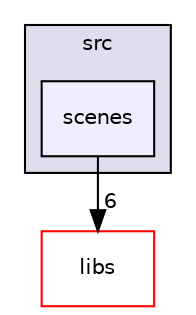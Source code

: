 digraph "src/scenes" {
  compound=true
  node [ fontsize="10", fontname="Helvetica"];
  edge [ labelfontsize="10", labelfontname="Helvetica"];
  subgraph clusterdir_68267d1309a1af8e8297ef4c3efbcdba {
    graph [ bgcolor="#ddddee", pencolor="black", label="src" fontname="Helvetica", fontsize="10", URL="dir_68267d1309a1af8e8297ef4c3efbcdba.html"]
  dir_ecc8d4550b7fd15fd45b6c26299430bf [shape=box, label="scenes", style="filled", fillcolor="#eeeeff", pencolor="black", URL="dir_ecc8d4550b7fd15fd45b6c26299430bf.html"];
  }
  dir_6719ab1f1f7655efc2fa43f7eb574fd1 [shape=box label="libs" fillcolor="white" style="filled" color="red" URL="dir_6719ab1f1f7655efc2fa43f7eb574fd1.html"];
  dir_ecc8d4550b7fd15fd45b6c26299430bf->dir_6719ab1f1f7655efc2fa43f7eb574fd1 [headlabel="6", labeldistance=1.5 headhref="dir_000037_000015.html"];
}
